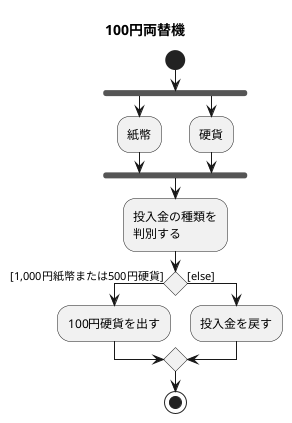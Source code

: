 @startuml 100円両替機

title 100円両替機

start

fork
  :紙幣;
fork again
  :硬貨;
end fork

:投入金の種類を
判別する;

if () then ([1,000円紙幣または500円硬貨])
  :100円硬貨を出す;
else ([else])
  :投入金を戻す;
endif

stop

@enduml
